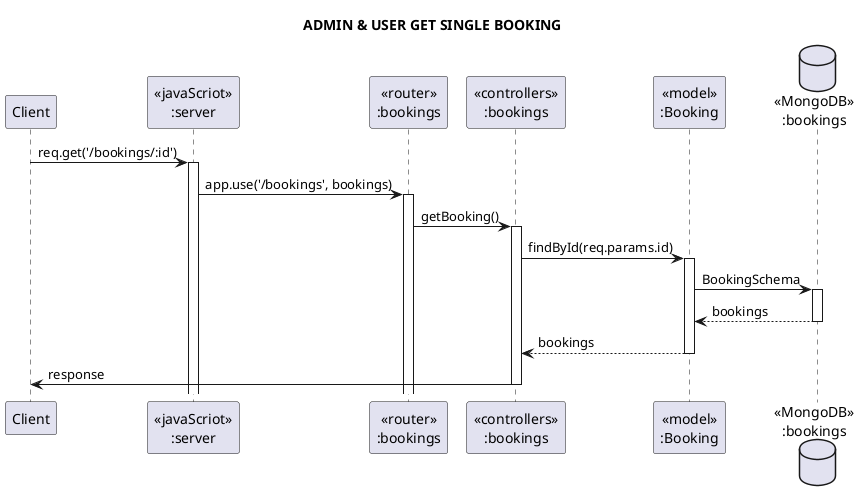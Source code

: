 @startuml ADMIN & USER GET SINGLE BOOKING
title ADMIN & USER GET SINGLE BOOKING

participant Client as A
participant "<<javaScriot>>\n:server" as B
participant "<<router>>\n:bookings" as C
participant "<<controllers>>\n:bookings" as D
participant "<<model>>\n:Booking" as E
database "<<MongoDB>>\n:bookings" as F

A -> B ++ : req.get('/bookings/:id')
B -> C ++ : app.use('/bookings', bookings)
C -> D ++ : getBooking()
D -> E ++ : findById(req.params.id)
E -> F ++ : BookingSchema

F --> E -- : bookings
E --> D -- : bookings
D -> A -- : response
@enduml